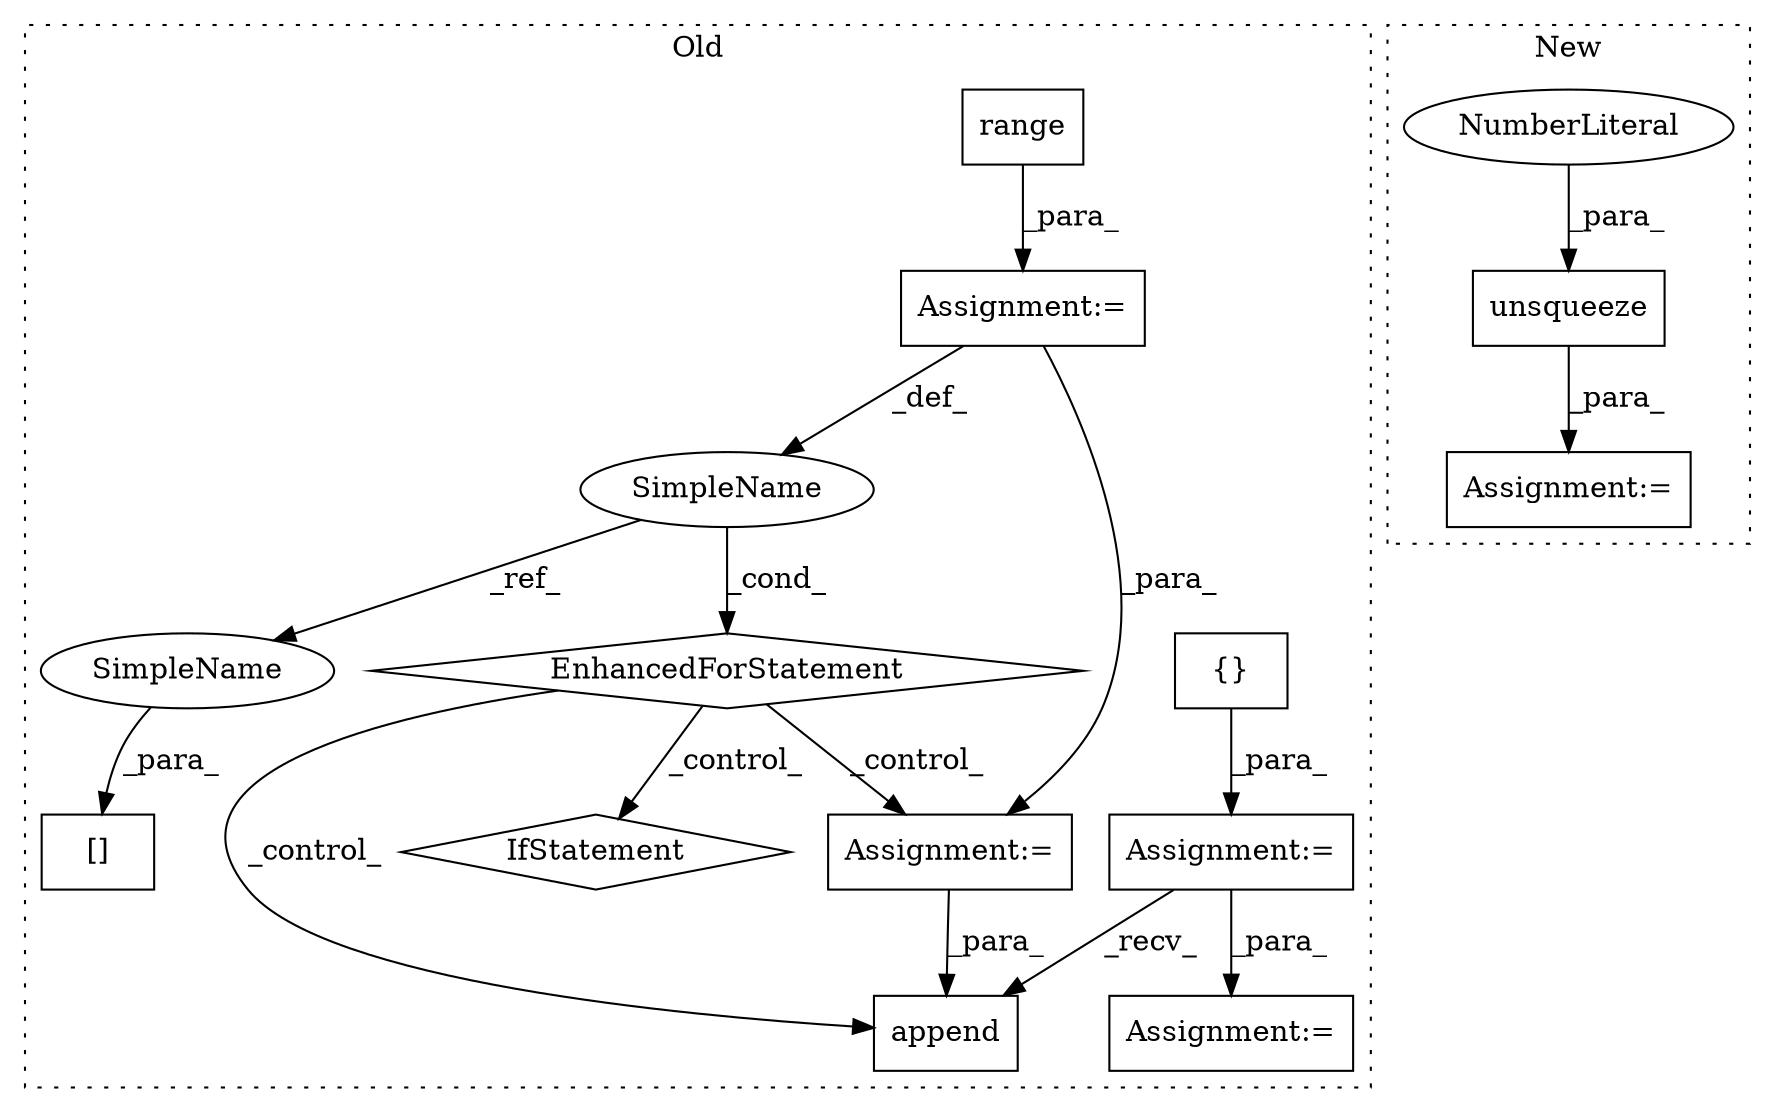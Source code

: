 digraph G {
subgraph cluster0 {
1 [label="{}" a="4" s="7665" l="2" shape="box"];
5 [label="Assignment:=" a="7" s="7655" l="1" shape="box"];
6 [label="append" a="32" s="7839,7999" l="7,1" shape="box"];
7 [label="Assignment:=" a="7" s="7726,7816" l="53,2" shape="box"];
8 [label="EnhancedForStatement" a="70" s="7726,7816" l="53,2" shape="diamond"];
9 [label="SimpleName" a="42" s="7783" l="1" shape="ellipse"];
10 [label="range" a="32" s="7787,7815" l="6,1" shape="box"];
11 [label="Assignment:=" a="7" s="7966" l="28" shape="box"];
12 [label="IfStatement" a="25" s="7966" l="28" shape="diamond"];
13 [label="[]" a="2" s="7978,7983" l="4,1" shape="box"];
14 [label="Assignment:=" a="7" s="8024" l="1" shape="box"];
15 [label="SimpleName" a="42" s="7982" l="1" shape="ellipse"];
label = "Old";
style="dotted";
}
subgraph cluster1 {
2 [label="unsqueeze" a="32" s="7363,7374" l="10,1" shape="box"];
3 [label="NumberLiteral" a="34" s="7373" l="1" shape="ellipse"];
4 [label="Assignment:=" a="7" s="7321" l="1" shape="box"];
label = "New";
style="dotted";
}
1 -> 5 [label="_para_"];
2 -> 4 [label="_para_"];
3 -> 2 [label="_para_"];
5 -> 6 [label="_recv_"];
5 -> 14 [label="_para_"];
7 -> 11 [label="_para_"];
7 -> 9 [label="_def_"];
8 -> 6 [label="_control_"];
8 -> 11 [label="_control_"];
8 -> 12 [label="_control_"];
9 -> 15 [label="_ref_"];
9 -> 8 [label="_cond_"];
10 -> 7 [label="_para_"];
11 -> 6 [label="_para_"];
15 -> 13 [label="_para_"];
}